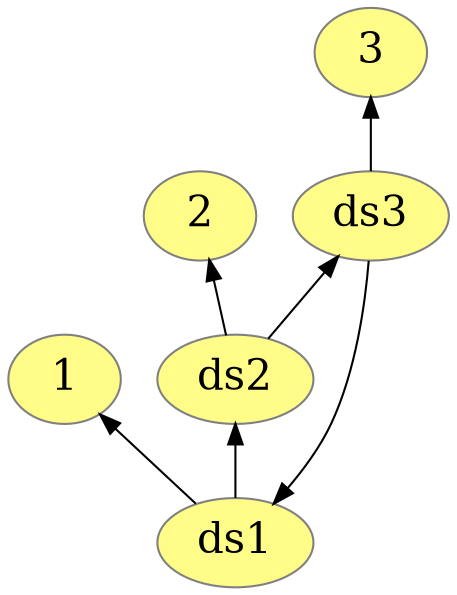 digraph "PROV" { size="16,12"; rankdir="BT";
"http://example.org/ds1" [fillcolor="#FFFC87",color="#808080",style="filled",label="ds1",URL="http://example.org/ds1",fontsize="20"]
"http://example.org/1" [fillcolor="#FFFC87",color="#808080",style="filled",label="1",URL="http://example.org/1",fontsize="20"]
"http://example.org/ds2" [fillcolor="#FFFC87",color="#808080",style="filled",label="ds2",URL="http://example.org/ds2",fontsize="20"]
"http://example.org/2" [fillcolor="#FFFC87",color="#808080",style="filled",label="2",URL="http://example.org/2",fontsize="20"]
"http://example.org/ds3" [fillcolor="#FFFC87",color="#808080",style="filled",label="ds3",URL="http://example.org/ds3",fontsize="20"]
"http://example.org/3" [fillcolor="#FFFC87",color="#808080",style="filled",label="3",URL="http://example.org/3",fontsize="20"]
"http://example.org/ds1" -> "http://example.org/1"
"http://example.org/ds1" -> "http://example.org/ds2"
"http://example.org/ds2" -> "http://example.org/2"
"http://example.org/ds2" -> "http://example.org/ds3"
"http://example.org/ds3" -> "http://example.org/3"
"http://example.org/ds3" -> "http://example.org/ds1"
}